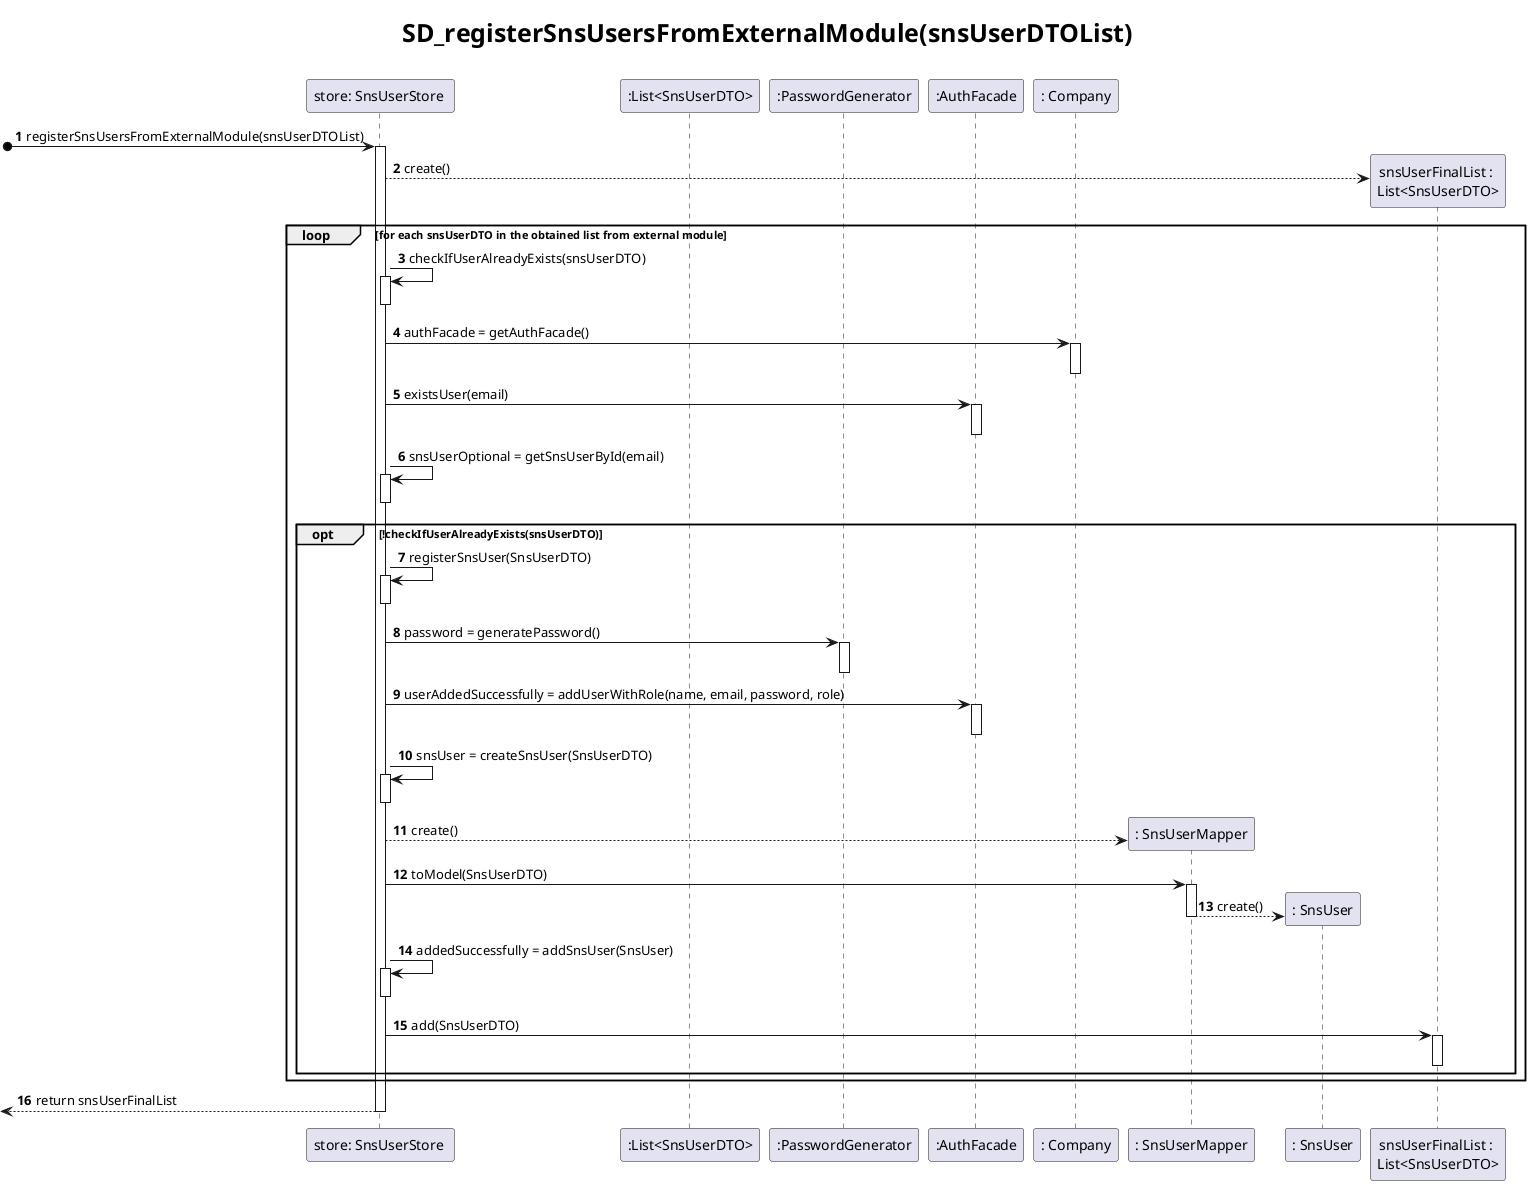 @startuml
autonumber

skinparam titleFontSize 25


participant "store: SnsUserStore " as store
participant ":List<SnsUserDTO>" as listDTO
participant ":PasswordGenerator" as pass
participant ":AuthFacade" as auth
participant ": Company" as C
participant ": SnsUserMapper" as mapper
participant ": SnsUser" as snsUser
participant "snsUserFinalList : \nList<SnsUserDTO>" as finalList

title : SD_registerSnsUsersFromExternalModule(snsUserDTOList)

'1'
[o-> store : registerSnsUsersFromExternalModule(snsUserDTOList)
activate store
store --> finalList** : create()
loop for each snsUserDTO in the obtained list from external module

'2'
store -> store : checkIfUserAlreadyExists(snsUserDTO)
activate store
deactivate store

'3'
store -> C : authFacade = getAuthFacade()
activate C
deactivate C

'4'
store -> auth : existsUser(email)
activate auth
deactivate auth


'6'
store -> store : snsUserOptional = getSnsUserById(email)
activate store
deactivate store

'7'
opt !checkIfUserAlreadyExists(snsUserDTO)
store -> store : registerSnsUser(SnsUserDTO)
activate store
deactivate store

'8'
store -> pass : password = generatePassword()
activate pass
deactivate pass

'9'
store -> auth : userAddedSuccessfully = addUserWithRole(name, email, password, role)
activate auth
deactivate auth


'11'
store -> store : snsUser = createSnsUser(SnsUserDTO)
activate store
deactivate store

'12'
store --> mapper** : create()

'13'
store -> mapper : toModel(SnsUserDTO)
activate mapper


'14'
mapper --> snsUser** : create()
deactivate mapper

'15'
store -> store : addedSuccessfully = addSnsUser(SnsUser)
activate store
deactivate store


'20'
store -> finalList : add(SnsUserDTO)
activate finalList
deactivate finalList
end opt
end loop

'19'
[<-- store : return snsUserFinalList

deactivate store















@enduml